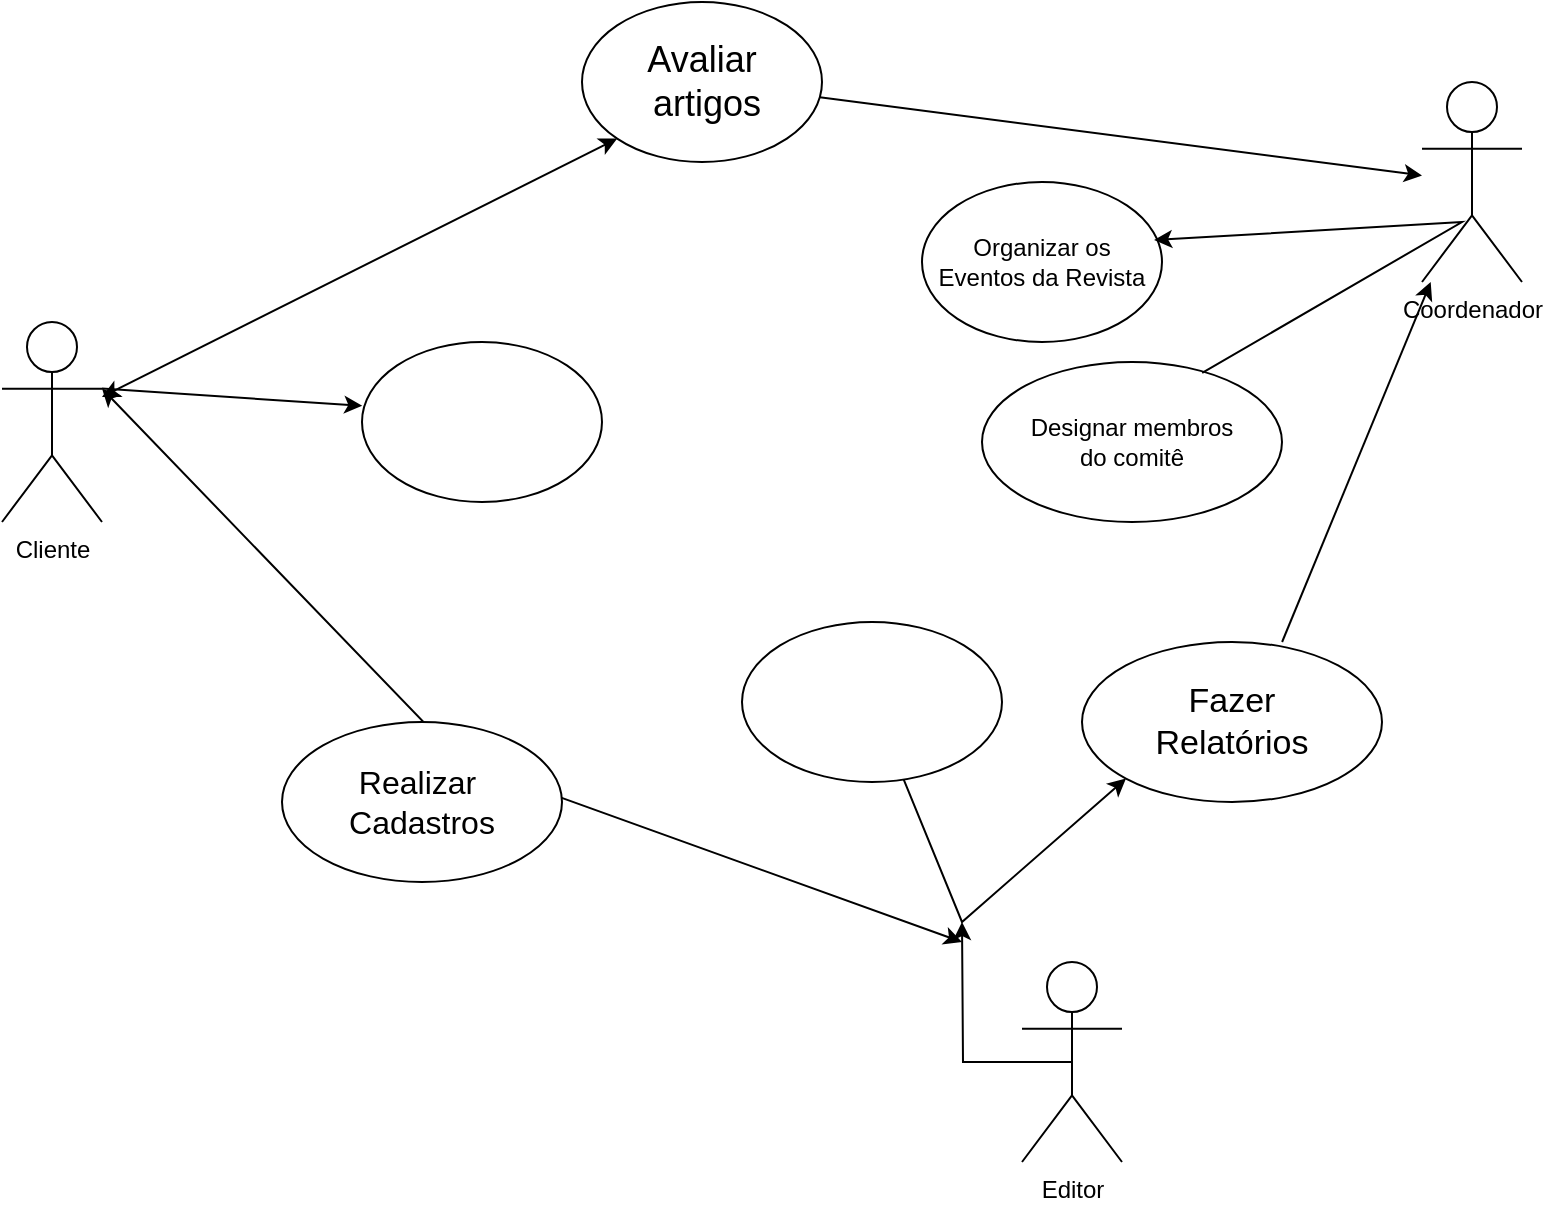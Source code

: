 <mxfile version="21.7.5" type="device">
  <diagram name="Página-1" id="B_yo6HsyKE88OH-Ub2m0">
    <mxGraphModel dx="934" dy="864" grid="1" gridSize="10" guides="1" tooltips="1" connect="1" arrows="1" fold="1" page="1" pageScale="1" pageWidth="827" pageHeight="1169" math="0" shadow="0">
      <root>
        <mxCell id="0" />
        <mxCell id="1" parent="0" />
        <mxCell id="trbm8egBXo1unkFS9hvB-1" value="Cliente&lt;br&gt;" style="shape=umlActor;verticalLabelPosition=bottom;verticalAlign=top;html=1;outlineConnect=0;" vertex="1" parent="1">
          <mxGeometry x="20" y="160" width="50" height="100" as="geometry" />
        </mxCell>
        <mxCell id="trbm8egBXo1unkFS9hvB-2" value="&lt;font style=&quot;font-size: 18px;&quot;&gt;Avaliar&lt;br&gt;&amp;nbsp;artigos&lt;/font&gt;" style="ellipse;whiteSpace=wrap;html=1;" vertex="1" parent="1">
          <mxGeometry x="310" width="120" height="80" as="geometry" />
        </mxCell>
        <mxCell id="trbm8egBXo1unkFS9hvB-3" value="" style="ellipse;whiteSpace=wrap;html=1;" vertex="1" parent="1">
          <mxGeometry x="200" y="170" width="120" height="80" as="geometry" />
        </mxCell>
        <mxCell id="trbm8egBXo1unkFS9hvB-4" value="Designar membros&lt;br&gt;do comitê" style="ellipse;whiteSpace=wrap;html=1;" vertex="1" parent="1">
          <mxGeometry x="510" y="180" width="150" height="80" as="geometry" />
        </mxCell>
        <mxCell id="trbm8egBXo1unkFS9hvB-5" value="" style="ellipse;whiteSpace=wrap;html=1;" vertex="1" parent="1">
          <mxGeometry x="390" y="310" width="130" height="80" as="geometry" />
        </mxCell>
        <mxCell id="trbm8egBXo1unkFS9hvB-6" value="Organizar os&lt;br&gt;Eventos da Revista" style="ellipse;whiteSpace=wrap;html=1;" vertex="1" parent="1">
          <mxGeometry x="480" y="90" width="120" height="80" as="geometry" />
        </mxCell>
        <mxCell id="trbm8egBXo1unkFS9hvB-11" value="Coordenador" style="shape=umlActor;verticalLabelPosition=bottom;verticalAlign=top;html=1;outlineConnect=0;" vertex="1" parent="1">
          <mxGeometry x="730" y="40" width="50" height="100" as="geometry" />
        </mxCell>
        <mxCell id="trbm8egBXo1unkFS9hvB-24" style="edgeStyle=orthogonalEdgeStyle;rounded=0;orthogonalLoop=1;jettySize=auto;html=1;exitX=0.5;exitY=0.5;exitDx=0;exitDy=0;exitPerimeter=0;fontFamily=Helvetica;fontSize=12;fontColor=default;" edge="1" parent="1" source="trbm8egBXo1unkFS9hvB-12">
          <mxGeometry relative="1" as="geometry">
            <mxPoint x="500" y="460" as="targetPoint" />
          </mxGeometry>
        </mxCell>
        <mxCell id="trbm8egBXo1unkFS9hvB-12" value="Editor" style="shape=umlActor;verticalLabelPosition=bottom;verticalAlign=top;html=1;outlineConnect=0;" vertex="1" parent="1">
          <mxGeometry x="530" y="480" width="50" height="100" as="geometry" />
        </mxCell>
        <mxCell id="trbm8egBXo1unkFS9hvB-13" value="&lt;font style=&quot;font-size: 17px;&quot;&gt;Fazer&lt;br&gt;Relatórios&lt;/font&gt;" style="ellipse;whiteSpace=wrap;html=1;" vertex="1" parent="1">
          <mxGeometry x="560" y="320" width="150" height="80" as="geometry" />
        </mxCell>
        <mxCell id="trbm8egBXo1unkFS9hvB-23" value="" style="endArrow=classic;html=1;rounded=0;fontFamily=Helvetica;fontSize=12;fontColor=default;entryX=0;entryY=1;entryDx=0;entryDy=0;" edge="1" parent="1" source="trbm8egBXo1unkFS9hvB-5" target="trbm8egBXo1unkFS9hvB-13">
          <mxGeometry width="50" height="50" relative="1" as="geometry">
            <mxPoint x="530" y="480" as="sourcePoint" />
            <mxPoint x="580" y="430" as="targetPoint" />
            <Array as="points">
              <mxPoint x="500" y="460" />
            </Array>
          </mxGeometry>
        </mxCell>
        <mxCell id="trbm8egBXo1unkFS9hvB-27" value="" style="endArrow=classic;html=1;rounded=0;fontFamily=Helvetica;fontSize=12;fontColor=default;exitX=0.734;exitY=0.068;exitDx=0;exitDy=0;exitPerimeter=0;entryX=0.967;entryY=0.363;entryDx=0;entryDy=0;entryPerimeter=0;" edge="1" parent="1" source="trbm8egBXo1unkFS9hvB-4" target="trbm8egBXo1unkFS9hvB-6">
          <mxGeometry width="50" height="50" relative="1" as="geometry">
            <mxPoint x="606" y="189" as="sourcePoint" />
            <mxPoint x="660" y="110" as="targetPoint" />
            <Array as="points">
              <mxPoint x="750" y="110" />
            </Array>
          </mxGeometry>
        </mxCell>
        <mxCell id="trbm8egBXo1unkFS9hvB-29" value="" style="endArrow=classic;html=1;rounded=0;fontFamily=Helvetica;fontSize=12;fontColor=default;exitX=0.667;exitY=0;exitDx=0;exitDy=0;exitPerimeter=0;" edge="1" parent="1" source="trbm8egBXo1unkFS9hvB-13" target="trbm8egBXo1unkFS9hvB-11">
          <mxGeometry width="50" height="50" relative="1" as="geometry">
            <mxPoint x="630" y="340" as="sourcePoint" />
            <mxPoint x="650" y="110" as="targetPoint" />
            <Array as="points" />
          </mxGeometry>
        </mxCell>
        <mxCell id="trbm8egBXo1unkFS9hvB-31" value="" style="endArrow=classic;startArrow=classic;html=1;rounded=0;fontFamily=Helvetica;fontSize=12;fontColor=default;entryX=1;entryY=0.333;entryDx=0;entryDy=0;entryPerimeter=0;" edge="1" parent="1" target="trbm8egBXo1unkFS9hvB-1">
          <mxGeometry width="50" height="50" relative="1" as="geometry">
            <mxPoint x="500" y="470" as="sourcePoint" />
            <mxPoint x="190" y="210" as="targetPoint" />
            <Array as="points">
              <mxPoint x="250" y="380" />
            </Array>
          </mxGeometry>
        </mxCell>
        <mxCell id="trbm8egBXo1unkFS9hvB-32" value="&lt;font style=&quot;font-size: 16px;&quot;&gt;Realizar&amp;nbsp;&lt;br&gt;Cadastros&lt;/font&gt;" style="ellipse;whiteSpace=wrap;html=1;strokeColor=default;fontFamily=Helvetica;fontSize=12;fontColor=default;fillColor=default;" vertex="1" parent="1">
          <mxGeometry x="160" y="360" width="140" height="80" as="geometry" />
        </mxCell>
        <mxCell id="trbm8egBXo1unkFS9hvB-34" value="" style="endArrow=classic;html=1;rounded=0;fontFamily=Helvetica;fontSize=12;fontColor=default;" edge="1" parent="1" source="trbm8egBXo1unkFS9hvB-2" target="trbm8egBXo1unkFS9hvB-11">
          <mxGeometry width="50" height="50" relative="1" as="geometry">
            <mxPoint x="580" y="80" as="sourcePoint" />
            <mxPoint x="700" y="80" as="targetPoint" />
          </mxGeometry>
        </mxCell>
        <mxCell id="trbm8egBXo1unkFS9hvB-37" value="" style="endArrow=classic;startArrow=classic;html=1;rounded=0;fontFamily=Helvetica;fontSize=12;fontColor=default;entryX=0;entryY=1;entryDx=0;entryDy=0;" edge="1" parent="1" source="trbm8egBXo1unkFS9hvB-1" target="trbm8egBXo1unkFS9hvB-2">
          <mxGeometry width="50" height="50" relative="1" as="geometry">
            <mxPoint x="130" y="190" as="sourcePoint" />
            <mxPoint x="180" y="140" as="targetPoint" />
          </mxGeometry>
        </mxCell>
        <mxCell id="trbm8egBXo1unkFS9hvB-38" value="" style="endArrow=classic;html=1;rounded=0;fontFamily=Helvetica;fontSize=12;fontColor=default;entryX=0.001;entryY=0.399;entryDx=0;entryDy=0;entryPerimeter=0;exitX=1;exitY=0.333;exitDx=0;exitDy=0;exitPerimeter=0;" edge="1" parent="1" source="trbm8egBXo1unkFS9hvB-1" target="trbm8egBXo1unkFS9hvB-3">
          <mxGeometry width="50" height="50" relative="1" as="geometry">
            <mxPoint x="110" y="235" as="sourcePoint" />
            <mxPoint x="160" y="185" as="targetPoint" />
          </mxGeometry>
        </mxCell>
      </root>
    </mxGraphModel>
  </diagram>
</mxfile>
